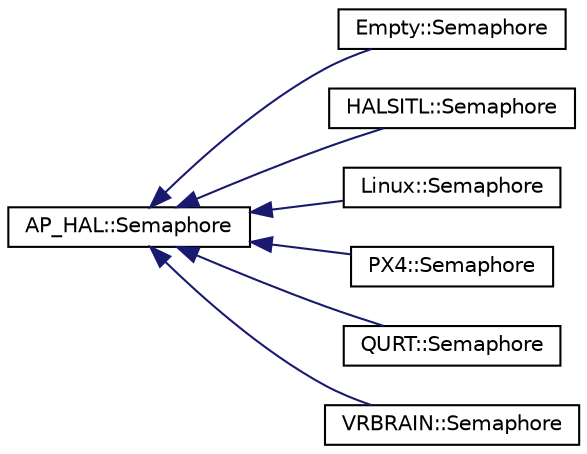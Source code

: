 digraph "Graphical Class Hierarchy"
{
 // INTERACTIVE_SVG=YES
  edge [fontname="Helvetica",fontsize="10",labelfontname="Helvetica",labelfontsize="10"];
  node [fontname="Helvetica",fontsize="10",shape=record];
  rankdir="LR";
  Node1 [label="AP_HAL::Semaphore",height=0.2,width=0.4,color="black", fillcolor="white", style="filled",URL="$classAP__HAL_1_1Semaphore.html"];
  Node1 -> Node2 [dir="back",color="midnightblue",fontsize="10",style="solid",fontname="Helvetica"];
  Node2 [label="Empty::Semaphore",height=0.2,width=0.4,color="black", fillcolor="white", style="filled",URL="$classEmpty_1_1Semaphore.html"];
  Node1 -> Node3 [dir="back",color="midnightblue",fontsize="10",style="solid",fontname="Helvetica"];
  Node3 [label="HALSITL::Semaphore",height=0.2,width=0.4,color="black", fillcolor="white", style="filled",URL="$classHALSITL_1_1Semaphore.html"];
  Node1 -> Node4 [dir="back",color="midnightblue",fontsize="10",style="solid",fontname="Helvetica"];
  Node4 [label="Linux::Semaphore",height=0.2,width=0.4,color="black", fillcolor="white", style="filled",URL="$classLinux_1_1Semaphore.html"];
  Node1 -> Node5 [dir="back",color="midnightblue",fontsize="10",style="solid",fontname="Helvetica"];
  Node5 [label="PX4::Semaphore",height=0.2,width=0.4,color="black", fillcolor="white", style="filled",URL="$classPX4_1_1Semaphore.html"];
  Node1 -> Node6 [dir="back",color="midnightblue",fontsize="10",style="solid",fontname="Helvetica"];
  Node6 [label="QURT::Semaphore",height=0.2,width=0.4,color="black", fillcolor="white", style="filled",URL="$classQURT_1_1Semaphore.html"];
  Node1 -> Node7 [dir="back",color="midnightblue",fontsize="10",style="solid",fontname="Helvetica"];
  Node7 [label="VRBRAIN::Semaphore",height=0.2,width=0.4,color="black", fillcolor="white", style="filled",URL="$classVRBRAIN_1_1Semaphore.html"];
}
